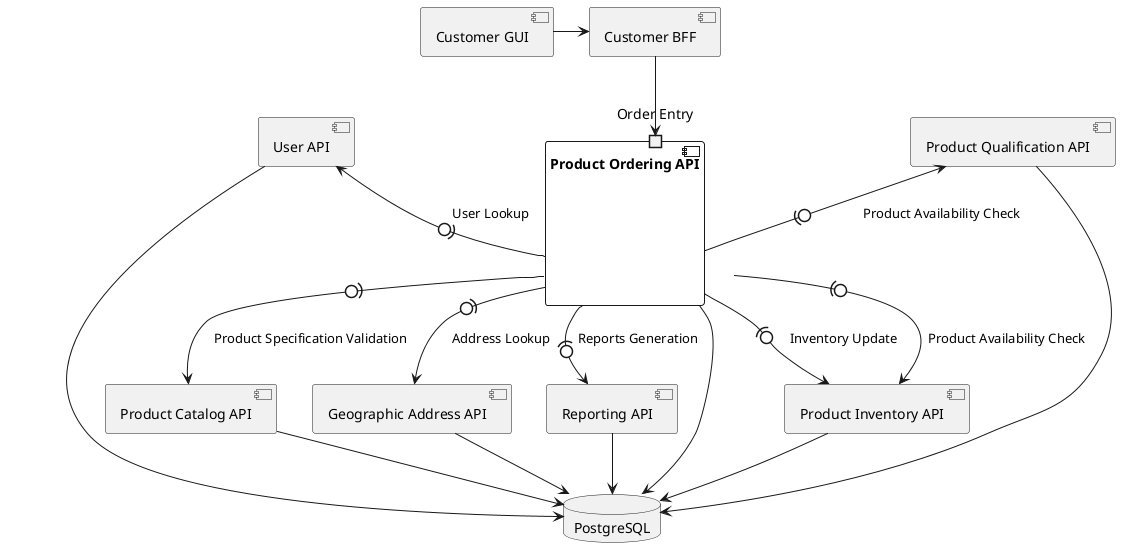 @startuml

component "Product Ordering API" {
    port "Order Entry"
}
component "Product Catalog API"
component "Product Inventory API"
component "User API"
component "Geographic Address API"
component "Product Qualification API"
component "Reporting API"

component "Customer GUI"
component "Customer BFF"

database "PostgreSQL"

"Product Ordering API" --> "PostgreSQL"
"Product Qualification API" --> "PostgreSQL"
"Product Inventory API" --> "PostgreSQL"
"Product Catalog API" --> "PostgreSQL"
"User API" --> "PostgreSQL"
"Geographic Address API" --> "PostgreSQL"
"Reporting API" --> "PostgreSQL"

"Product Ordering API" -r(0-> "Product Catalog API" : "Product Specification Validation"
"Product Ordering API" -(0-> "Product Inventory API" : "Product Availability Check"
"Product Ordering API" -u(0-> "Product Qualification API" : "Product Availability Check"
"Product Ordering API" -(0-> "Geographic Address API" : "Address Lookup"
"Product Ordering API" -(0-> "Reporting API" : "Reports Generation"
"Product Ordering API" -u(0-> "Product Inventory API" : "Inventory Update"
"Product Ordering API" -u(0-> "User API" : "User Lookup"

"Customer GUI" -> "Customer BFF"
 "Customer BFF" --> "Order Entry"

@enduml